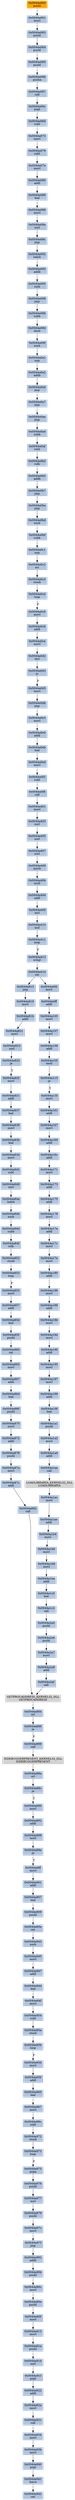 strict digraph G {
	graph [bgcolor=transparent,
		name=G
	];
	node [color=lightsteelblue,
		fillcolor=lightsteelblue,
		shape=rectangle,
		style=filled
	];
	"0x0044a84f"	[label="0x0044a84f
rolb"];
	"0x0044a852"	[label="0x0044a852
stosb"];
	"0x0044a84f" -> "0x0044a852"	[color="#000000"];
	"0x0044a942"	[label="0x0044a942
ret"];
	"0x0044a0d3"	[label="0x0044a0d3
js"];
	"0x0044a0d5"	[label="0x0044a0d5
movl"];
	"0x0044a0d3" -> "0x0044a0d5"	[color="#000000",
		label=F];
	"0x0044a2a6"	[label="0x0044a2a6
pushl"];
	"0x0044a2a7"	[label="0x0044a2a7
movl"];
	"0x0044a2a6" -> "0x0044a2a7"	[color="#000000"];
	"0x0044a979"	[label="0x0044a979
pushl"];
	"0x0044a97c"	[label="0x0044a97c
movl"];
	"0x0044a979" -> "0x0044a97c"	[color="#000000"];
	"0x0044a90f"	[label="0x0044a90f
movl"];
	"0x0044a913"	[label="0x0044a913
movl"];
	"0x0044a90f" -> "0x0044a913"	[color="#000000"];
	"0x0044a186"	[label="0x0044a186
movl"];
	"0x0044a188"	[label="0x0044a188
addl"];
	"0x0044a186" -> "0x0044a188"	[color="#000000"];
	"0x0044a83b"	[label="0x0044a83b
leal"];
	"0x0044a83d"	[label="0x0044a83d
movl"];
	"0x0044a83b" -> "0x0044a83d"	[color="#000000"];
	"0x0044a08a"	[label="0x0044a08a
xorl"];
	"0x0044a08c"	[label="0x0044a08c
jmp"];
	"0x0044a08a" -> "0x0044a08c"	[color="#000000"];
	"0x0044a1a1"	[label="0x0044a1a1
pushl"];
	"0x0044a1a2"	[label="0x0044a1a2
movl"];
	"0x0044a1a1" -> "0x0044a1a2"	[color="#000000"];
	"0x0044a819"	[label="0x0044a819
movl"];
	"0x0044a81b"	[label="0x0044a81b
addl"];
	"0x0044a819" -> "0x0044a81b"	[color="#000000"];
	"0x0044a0c3"	[label="0x0044a0c3
stosb"];
	"0x0044a0c4"	[label="0x0044a0c4
loop"];
	"0x0044a0c3" -> "0x0044a0c4"	[color="#000000"];
	"0x0044a073"	[label="0x0044a073
movl"];
	"0x0044a078"	[label="0x0044a078
subl"];
	"0x0044a073" -> "0x0044a078"	[color="#000000"];
	"0x0044a857"	[label="0x0044a857
addl"];
	"0x0044a85d"	[label="0x0044a85d
leal"];
	"0x0044a857" -> "0x0044a85d"	[color="#000000"];
	"0x0044a886"	[label="0x0044a886
je"];
	"0x0044a888"	[label="0x0044a888
call"];
	"0x0044a886" -> "0x0044a888"	[color="#000000",
		label=F];
	"0x0044a2a9"	[label="0x0044a2a9
addl"];
	"0x0044a2af"	[label="0x0044a2af
call"];
	"0x0044a2a9" -> "0x0044a2af"	[color="#000000"];
	"0x0044a890"	[label="0x0044a890
movl"];
	"0x0044a892"	[label="0x0044a892
addl"];
	"0x0044a890" -> "0x0044a892"	[color="#000000"];
	"0x0044a86d"	[label="0x0044a86d
leal"];
	"0x0044a86f"	[label="0x0044a86f
pushl"];
	"0x0044a86d" -> "0x0044a86f"	[color="#000000"];
	"0x0044a1b4"	[label="0x0044a1b4
movl"];
	"0x0044a1b6"	[label="0x0044a1b6
movl"];
	"0x0044a1b4" -> "0x0044a1b6"	[color="#000000"];
	"0x0044a2a7" -> "0x0044a2a9"	[color="#000000"];
	"0x0044a1b8"	[label="0x0044a1b8
movl"];
	"0x0044a1b6" -> "0x0044a1b8"	[color="#000000"];
	"0x0044a063"	[label="0x0044a063
pushl"];
	"0x0044a064"	[label="0x0044a064
pushl"];
	"0x0044a063" -> "0x0044a064"	[color="#000000"];
	"0x0044a0f2"	[label="0x0044a0f2
subl"];
	"0x0044a0f8"	[label="0x0044a0f8
call"];
	"0x0044a0f2" -> "0x0044a0f8"	[color="#000000"];
	"0x0044a405"	[label="0x0044a405
xorl"];
	"0x0044a407"	[label="0x0044a407
xorl"];
	"0x0044a405" -> "0x0044a407"	[color="#000000"];
	"0x0044a95f"	[label="0x0044a95f
addl"];
	"0x0044a965"	[label="0x0044a965
leal"];
	"0x0044a95f" -> "0x0044a965"	[color="#000000"];
	"0x0044a1c2"	[label="0x0044a1c2
call"];
	"0x0044a2a5"	[label="0x0044a2a5
pushl"];
	"0x0044a1c2" -> "0x0044a2a5"	[color="#000000"];
	"0x0044a098"	[label="0x0044a098
jmp"];
	"0x0044a09b"	[label="0x0044a09b
subb"];
	"0x0044a098" -> "0x0044a09b"	[color="#000000"];
	"0x0044a8ff"	[label="0x0044a8ff
movl"];
	"0x0044a901"	[label="0x0044a901
addl"];
	"0x0044a8ff" -> "0x0044a901"	[color="#000000"];
	"0x0044a972"	[label="0x0044a972
stosb"];
	"0x0044a973"	[label="0x0044a973
loop"];
	"0x0044a972" -> "0x0044a973"	[color="#000000"];
	"0x0044a967"	[label="0x0044a967
movl"];
	"0x0044a96c"	[label="0x0044a96c
subl"];
	"0x0044a967" -> "0x0044a96c"	[color="#000000"];
	"0x0044a870"	[label="0x0044a870
movl"];
	"0x0044a86f" -> "0x0044a870"	[color="#000000"];
	"0x0044a0bf"	[label="0x0044a0bf
subb"];
	"0x0044a0c1"	[label="0x0044a0c1
nop"];
	"0x0044a0bf" -> "0x0044a0c1"	[color="#000000"];
	"0x0044a823"	[label="0x0044a823
xorl"];
	"0x0044a825"	[label="0x0044a825
je"];
	"0x0044a823" -> "0x0044a825"	[color="#000000"];
	"0x0044a91a"	[label="0x0044a91a
pushl"];
	"0x0044a91d"	[label="0x0044a91d
xorl"];
	"0x0044a91a" -> "0x0044a91d"	[color="#000000"];
	"0x0044a848"	[label="0x0044a848
xorl"];
	"0x0044a84a"	[label="0x0044a84a
lodsb"];
	"0x0044a848" -> "0x0044a84a"	[color="#000000"];
	"0x0044a941"	[label="0x0044a941
leave"];
	"0x0044a941" -> "0x0044a942"	[color="#000000"];
	"0x0044a07e"	[label="0x0044a07e
movl"];
	"0x0044a080"	[label="0x0044a080
addl"];
	"0x0044a07e" -> "0x0044a080"	[color="#000000"];
	"0x0044a85f"	[label="0x0044a85f
pushl"];
	"0x0044a85d" -> "0x0044a85f"	[color="#000000"];
	"0x0044a0ed"	[label="0x0044a0ed
movl"];
	"0x0044a0ed" -> "0x0044a0f2"	[color="#000000"];
	"0x0044a09d"	[label="0x0044a09d
decb"];
	"0x0044a09f"	[label="0x0044a09f
xorb"];
	"0x0044a09d" -> "0x0044a09f"	[color="#000000"];
	"0x0044a1ba"	[label="0x0044a1ba
addl"];
	"0x0044a1b8" -> "0x0044a1ba"	[color="#000000"];
	"0x0044a940"	[label="0x0044a940
popl"];
	"0x0044a940" -> "0x0044a941"	[color="#000000"];
	LOADLIBRARYA_KERNEL32_DLL	[color=lightgrey,
		fillcolor=lightgrey,
		label="LOADLIBRARYA_KERNEL32_DLL
LOADLIBRARYA"];
	"0x0044a1ac"	[label="0x0044a1ac
movl"];
	LOADLIBRARYA_KERNEL32_DLL -> "0x0044a1ac"	[color="#000000"];
	"0x0044a1a4"	[label="0x0044a1a4
addl"];
	"0x0044a1a2" -> "0x0044a1a4"	[color="#000000"];
	"0x0044a821"	[label="0x0044a821
movl"];
	"0x0044a821" -> "0x0044a823"	[color="#000000"];
	"0x0044a909"	[label="0x0044a909
pushl"];
	"0x0044a90a"	[label="0x0044a90a
ret"];
	"0x0044a909" -> "0x0044a90a"	[color="#000000"];
	"0x0044a413"	[label="0x0044a413
xchgl"];
	"0x0044a414"	[label="0x0044a414
ret"];
	"0x0044a413" -> "0x0044a414"	[color="#000000"];
	"0x0044a066"	[label="0x0044a066
pusha"];
	"0x0044a067"	[label="0x0044a067
call"];
	"0x0044a066" -> "0x0044a067"	[color="#000000"];
	"0x0044a867"	[label="0x0044a867
addl"];
	"0x0044a867" -> "0x0044a86d"	[color="#000000"];
	"0x0044a0eb"	[label="0x0044a0eb
leal"];
	"0x0044a0eb" -> "0x0044a0ed"	[color="#000000"];
	"0x0044a89e"	[label="0x0044a89e
je"];
	"0x0044a89e" -> "0x0044a8ff"	[color="#000000",
		label=T];
	"0x0044a95b"	[label="0x0044a95b
loop"];
	"0x0044a95d"	[label="0x0044a95d
movl"];
	"0x0044a95b" -> "0x0044a95d"	[color="#000000",
		label=F];
	"0x0044a0c8"	[label="0x0044a0c8
addl"];
	"0x0044a0ce"	[label="0x0044a0ce
movl"];
	"0x0044a0c8" -> "0x0044a0ce"	[color="#000000"];
	"0x0044a934"	[label="0x0044a934
movl"];
	"0x0044a93b"	[label="0x0044a93b
movl"];
	"0x0044a934" -> "0x0044a93b"	[color="#000000"];
	"0x0044a0e5"	[label="0x0044a0e5
addl"];
	"0x0044a0e5" -> "0x0044a0eb"	[color="#000000"];
	"0x0044a865"	[label="0x0044a865
movl"];
	"0x0044a865" -> "0x0044a867"	[color="#000000"];
	"0x0044a1c0"	[label="0x0044a1c0
leal"];
	"0x0044a1c0" -> "0x0044a1c2"	[color="#000000"];
	"0x0044a84d"	[label="0x0044a84d
subb"];
	"0x0044a84d" -> "0x0044a84f"	[color="#000000"];
	"0x0044a976"	[label="0x0044a976
pushl"];
	"0x0044a977"	[label="0x0044a977
xorl"];
	"0x0044a976" -> "0x0044a977"	[color="#000000"];
	"0x0044a898"	[label="0x0044a898
testl"];
	"0x0044a898" -> "0x0044a89e"	[color="#000000"];
	"0x0044a839"	[label="0x0044a839
movl"];
	"0x0044a839" -> "0x0044a83b"	[color="#000000"];
	"0x0044a907"	[label="0x0044a907
leal"];
	"0x0044a907" -> "0x0044a909"	[color="#000000"];
	"0x0044a0af"	[label="0x0044a0af
rorb"];
	"0x0044a0b2"	[label="0x0044a0b2
rolb"];
	"0x0044a0af" -> "0x0044a0b2"	[color="#000000"];
	"0x0044a16c"	[label="0x0044a16c
addl"];
	"0x0044a171"	[label="0x0044a171
movl"];
	"0x0044a16c" -> "0x0044a171"	[color="#000000"];
	"0x0044a878"	[label="0x0044a878
pushl"];
	"0x0044a87a"	[label="0x0044a87a
movl"];
	"0x0044a878" -> "0x0044a87a"	[color="#000000"];
	"0x0044a901" -> "0x0044a907"	[color="#000000"];
	"0x0044a84b"	[label="0x0044a84b
xorb"];
	"0x0044a84a" -> "0x0044a84b"	[color="#000000"];
	ISDEBUGGERPRESENT_KERNEL32_DLL	[color=lightgrey,
		fillcolor=lightgrey,
		label="ISDEBUGGERPRESENT_KERNEL32_DLL
ISDEBUGGERPRESENT"];
	"0x0044a88a"	[label="0x0044a88a
orl"];
	ISDEBUGGERPRESENT_KERNEL32_DLL -> "0x0044a88a"	[color="#000000"];
	"0x0044a982"	[label="0x0044a982
addb"];
	"0x0044a90b"	[label="0x0044a90b
pushl"];
	"0x0044a982" -> "0x0044a90b"	[color="#000000"];
	"0x0044a065"	[label="0x0044a065
pushl"];
	"0x0044a065" -> "0x0044a066"	[color="#000000"];
	"0x0044a0a1"	[label="0x0044a0a1
nop"];
	"0x0044a0a2"	[label="0x0044a0a2
addb"];
	"0x0044a0a1" -> "0x0044a0a2"	[color="#000000"];
	"0x0044a93b" -> "0x0044a940"	[color="#000000"];
	"0x0044a0aa"	[label="0x0044a0aa
jmp"];
	"0x0044a0ad"	[label="0x0044a0ad
subb"];
	"0x0044a0aa" -> "0x0044a0ad"	[color="#000000"];
	"0x0044a0a4"	[label="0x0044a0a4
jmp"];
	"0x0044a0a7"	[label="0x0044a0a7
jmp"];
	"0x0044a0a4" -> "0x0044a0a7"	[color="#000000"];
	"0x0044a173"	[label="0x0044a173
addl"];
	"0x0044a175"	[label="0x0044a175
addl"];
	"0x0044a173" -> "0x0044a175"	[color="#000000"];
	"0x0044a17c"	[label="0x0044a17c
movl"];
	"0x0044a17e"	[label="0x0044a17e
movl"];
	"0x0044a17c" -> "0x0044a17e"	[color="#000000"];
	"0x0044a943"	[label="0x0044a943
xorb"];
	"0x0044a90a" -> "0x0044a943"	[color="#000000"];
	"0x0044a15f"	[label="0x0044a15f
movl"];
	"0x0044a161"	[label="0x0044a161
addl"];
	"0x0044a15f" -> "0x0044a161"	[color="#000000"];
	"0x0044a0ad" -> "0x0044a0af"	[color="#000000"];
	"0x0044a94d"	[label="0x0044a94d
leal"];
	"0x0044a94f"	[label="0x0044a94f
movl"];
	"0x0044a94d" -> "0x0044a94f"	[color="#000000"];
	"0x0044a96c" -> "0x0044a972"	[color="#000000"];
	"0x0044a0c2"	[label="0x0044a0c2
stc"];
	"0x0044a0c1" -> "0x0044a0c2"	[color="#000000"];
	"0x0044a0c6"	[label="0x0044a0c6
movl"];
	"0x0044a0c4" -> "0x0044a0c6"	[color="#000000",
		label=F];
	"0x0044a853"	[label="0x0044a853
loop"];
	"0x0044a855"	[label="0x0044a855
movl"];
	"0x0044a853" -> "0x0044a855"	[color="#000000",
		label=F];
	"0x0044a401"	[label="0x0044a401
movl"];
	"0x0044a0f8" -> "0x0044a401"	[color="#000000"];
	"0x0044a409"	[label="0x0044a409
movb"];
	"0x0044a407" -> "0x0044a409"	[color="#000000"];
	"0x0044a115"	[label="0x0044a115
je"];
	"0x0044a115" -> "0x0044a15f"	[color="#000000",
		label=T];
	"0x0044a411"	[label="0x0044a411
loop"];
	"0x0044a411" -> "0x0044a413"	[color="#000000",
		label=F];
	"0x0044a0d2"	[label="0x0044a0d2
incl"];
	"0x0044a0d2" -> "0x0044a0d3"	[color="#000000"];
	"0x0044a945"	[label="0x0044a945
movl"];
	"0x0044a943" -> "0x0044a945"	[color="#000000"];
	"0x0044a0ba"	[label="0x0044a0ba
jmp"];
	"0x0044a0bd"	[label="0x0044a0bd
xorb"];
	"0x0044a0ba" -> "0x0044a0bd"	[color="#000000"];
	"0x0044a19f"	[label="0x0044a19f
leal"];
	"0x0044a19f" -> "0x0044a1a1"	[color="#000000"];
	"0x0044a922"	[label="0x0044a922
addl"];
	"0x0044a92a"	[label="0x0044a92a
movl"];
	"0x0044a922" -> "0x0044a92a"	[color="#000000"];
	"0x0044a09f" -> "0x0044a0a1"	[color="#000000"];
	"0x0044a061"	[label="0x0044a061
movl"];
	"0x0044a061" -> "0x0044a063"	[color="#000000"];
	"0x0044a95d" -> "0x0044a95f"	[color="#000000"];
	GETPROCADDRESS_KERNEL32_DLL	[color=lightgrey,
		fillcolor=lightgrey,
		label="GETPROCADDRESS_KERNEL32_DLL
GETPROCADDRESS"];
	"0x0044a2af" -> GETPROCADDRESS_KERNEL32_DLL	[color="#000000"];
	"0x0044a913" -> "0x0044a91a"	[color="#000000"];
	"0x0044a18b"	[label="0x0044a18b
movl"];
	"0x0044a188" -> "0x0044a18b"	[color="#000000"];
	"0x0044a17a"	[label="0x0044a17a
addl"];
	"0x0044a17a" -> "0x0044a17c"	[color="#000000"];
	"0x0044a40b"	[label="0x0044a40b
mull"];
	"0x0044a40d"	[label="0x0044a40d
addl"];
	"0x0044a40b" -> "0x0044a40d"	[color="#000000"];
	"0x0044a97f"	[label="0x0044a97f
jmp"];
	"0x0044a97f" -> "0x0044a982"	[color="#000000"];
	"0x0044a09b" -> "0x0044a09d"	[color="#000000"];
	"0x0044a167"	[label="0x0044a167
movl"];
	"0x0044a161" -> "0x0044a167"	[color="#000000"];
	"0x0044a18d"	[label="0x0044a18d
movl"];
	"0x0044a18b" -> "0x0044a18d"	[color="#000000"];
	"0x0044a40f"	[label="0x0044a40f
incl"];
	"0x0044a40d" -> "0x0044a40f"	[color="#000000"];
	"0x0044a078" -> "0x0044a07e"	[color="#000000"];
	"0x0044a837"	[label="0x0044a837
leal"];
	"0x0044a837" -> "0x0044a839"	[color="#000000"];
	"0x0044a82f"	[label="0x0044a82f
movl"];
	"0x0044a831"	[label="0x0044a831
addl"];
	"0x0044a82f" -> "0x0044a831"	[color="#000000"];
	"0x0044a884"	[label="0x0044a884
orl"];
	"0x0044a884" -> "0x0044a886"	[color="#000000"];
	"0x0044a87c"	[label="0x0044a87c
addl"];
	"0x0044a882"	[label="0x0044a882
call"];
	"0x0044a87c" -> "0x0044a882"	[color="#000000"];
	"0x0044a0db"	[label="0x0044a0db
jmp"];
	"0x0044a0d5" -> "0x0044a0db"	[color="#000000"];
	"0x0044a105"	[label="0x0044a105
movl"];
	"0x0044a107"	[label="0x0044a107
movl"];
	"0x0044a105" -> "0x0044a107"	[color="#000000"];
	"0x0044a086"	[label="0x0044a086
leal"];
	"0x0044a080" -> "0x0044a086"	[color="#000000"];
	"0x0044a092"	[label="0x0044a092
lodsb"];
	"0x0044a08c" -> "0x0044a092"	[color="#000000"];
	"0x0044a2a5" -> "0x0044a2a6"	[color="#000000"];
	"0x0044a831" -> "0x0044a837"	[color="#000000"];
	"0x0044a892" -> "0x0044a898"	[color="#000000"];
	"0x0044a975"	[label="0x0044a975
popa"];
	"0x0044a973" -> "0x0044a975"	[color="#000000",
		label=F];
	"0x0044a90c"	[label="0x0044a90c
movl"];
	"0x0044a90b" -> "0x0044a90c"	[color="#000000"];
	"0x0044a18f"	[label="0x0044a18f
addl"];
	"0x0044a195"	[label="0x0044a195
movl"];
	"0x0044a18f" -> "0x0044a195"	[color="#000000"];
	"0x0044a872"	[label="0x0044a872
addl"];
	"0x0044a870" -> "0x0044a872"	[color="#000000"];
	"0x0044a882" -> GETPROCADDRESS_KERNEL32_DLL	[color="#000000"];
	"0x0044a109"	[label="0x0044a109
addl"];
	"0x0044a107" -> "0x0044a109"	[color="#000000"];
	"0x0044a975" -> "0x0044a976"	[color="#000000"];
	"0x0044a815"	[label="0x0044a815
jmp"];
	"0x0044a414" -> "0x0044a815"	[color="#000000"];
	"0x0044a0fd"	[label="0x0044a0fd
movl"];
	"0x0044a414" -> "0x0044a0fd"	[color="#000000"];
	"0x0044a180"	[label="0x0044a180
addl"];
	"0x0044a180" -> "0x0044a186"	[color="#000000"];
	"0x0044a852" -> "0x0044a853"	[color="#000000"];
	"0x0044a0a2" -> "0x0044a0a4"	[color="#000000"];
	"0x0044a169"	[label="0x0044a169
addl"];
	"0x0044a167" -> "0x0044a169"	[color="#000000"];
	"0x0044a088"	[label="0x0044a088
movl"];
	"0x0044a088" -> "0x0044a08a"	[color="#000000"];
	"0x0044a947"	[label="0x0044a947
addl"];
	"0x0044a945" -> "0x0044a947"	[color="#000000"];
	"0x0044a88c"	[label="0x0044a88c
je"];
	"0x0044a88c" -> "0x0044a890"	[color="#000000",
		label=T];
	"0x0044a91f"	[label="0x0044a91f
popl"];
	"0x0044a91d" -> "0x0044a91f"	[color="#000000"];
	"0x0044a0b5"	[label="0x0044a0b5
addb"];
	"0x0044a0b2" -> "0x0044a0b5"	[color="#000000"];
	"0x0044a093"	[label="0x0044a093
addb"];
	"0x0044a095"	[label="0x0044a095
rorb"];
	"0x0044a093" -> "0x0044a095"	[color="#000000"];
	"0x0044a169" -> "0x0044a16c"	[color="#000000"];
	"0x0044a06c"	[label="0x0044a06c
popl"];
	"0x0044a06d"	[label="0x0044a06d
subl"];
	"0x0044a06c" -> "0x0044a06d"	[color="#000000"];
	"0x0044a0c6" -> "0x0044a0c8"	[color="#000000"];
	"0x0044a178"	[label="0x0044a178
movl"];
	"0x0044a175" -> "0x0044a178"	[color="#000000"];
	"0x0044a954"	[label="0x0044a954
subl"];
	"0x0044a94f" -> "0x0044a954"	[color="#000000"];
	"0x0044a91f" -> "0x0044a922"	[color="#000000"];
	"0x0044a178" -> "0x0044a17a"	[color="#000000"];
	"0x0044a0e3"	[label="0x0044a0e3
movl"];
	"0x0044a0db" -> "0x0044a0e3"	[color="#000000"];
	GETPROCADDRESS_KERNEL32_DLL -> "0x0044a884"	[color="#000000"];
	"0x0044a403"	[label="0x0044a403
xorl"];
	"0x0044a401" -> "0x0044a403"	[color="#000000"];
	"0x0044a060"	[color=lightgrey,
		fillcolor=orange,
		label="0x0044a060
pushl"];
	"0x0044a060" -> "0x0044a061"	[color="#000000"];
	"0x0044a95a"	[label="0x0044a95a
stosb"];
	"0x0044a95a" -> "0x0044a95b"	[color="#000000"];
	"0x0044a1aa"	[label="0x0044a1aa
call"];
	"0x0044a1a4" -> "0x0044a1aa"	[color="#000000"];
	"0x0044a067" -> "0x0044a06c"	[color="#000000"];
	"0x0044a0c2" -> "0x0044a0c3"	[color="#000000"];
	"0x0044a1ae"	[label="0x0044a1ae
addl"];
	"0x0044a1ae" -> "0x0044a1b4"	[color="#000000"];
	"0x0044a197"	[label="0x0044a197
movl"];
	"0x0044a199"	[label="0x0044a199
addl"];
	"0x0044a197" -> "0x0044a199"	[color="#000000"];
	"0x0044a409" -> "0x0044a40b"	[color="#000000"];
	"0x0044a0b7"	[label="0x0044a0b7
jmp"];
	"0x0044a0b7" -> "0x0044a0ba"	[color="#000000"];
	"0x0044a0bd" -> "0x0044a0bf"	[color="#000000"];
	"0x0044a860"	[label="0x0044a860
ret"];
	"0x0044a860" -> "0x0044a865"	[color="#000000"];
	"0x0044a81b" -> "0x0044a821"	[color="#000000"];
	"0x0044a954" -> "0x0044a95a"	[color="#000000"];
	"0x0044a403" -> "0x0044a405"	[color="#000000"];
	"0x0044a815" -> "0x0044a819"	[color="#000000"];
	"0x0044a199" -> "0x0044a19f"	[color="#000000"];
	"0x0044a0ff"	[label="0x0044a0ff
addl"];
	"0x0044a0ff" -> "0x0044a105"	[color="#000000"];
	"0x0044a0fd" -> "0x0044a0ff"	[color="#000000"];
	"0x0044a17e" -> "0x0044a180"	[color="#000000"];
	"0x0044a90e"	[label="0x0044a90e
pushl"];
	"0x0044a90c" -> "0x0044a90e"	[color="#000000"];
	"0x0044a0a7" -> "0x0044a0aa"	[color="#000000"];
	"0x0044a18d" -> "0x0044a18f"	[color="#000000"];
	"0x0044a84b" -> "0x0044a84d"	[color="#000000"];
	"0x0044a872" -> "0x0044a878"	[color="#000000"];
	"0x0044a977" -> "0x0044a979"	[color="#000000"];
	"0x0044a825" -> "0x0044a82f"	[color="#000000",
		label=T];
	"0x0044a87a" -> "0x0044a87c"	[color="#000000"];
	"0x0044a947" -> "0x0044a94d"	[color="#000000"];
	"0x0044a410"	[label="0x0044a410
incl"];
	"0x0044a410" -> "0x0044a411"	[color="#000000"];
	"0x0044a85f" -> "0x0044a860"	[color="#000000"];
	"0x0044a1aa" -> LOADLIBRARYA_KERNEL32_DLL	[color="#000000"];
	"0x0044a931"	[label="0x0044a931
roll"];
	"0x0044a92a" -> "0x0044a931"	[color="#000000"];
	"0x0044a10f"	[label="0x0044a10f
testl"];
	"0x0044a10f" -> "0x0044a115"	[color="#000000"];
	"0x0044a0e3" -> "0x0044a0e5"	[color="#000000"];
	"0x0044a092" -> "0x0044a093"	[color="#000000"];
	"0x0044a0ce" -> "0x0044a0d2"	[color="#000000"];
	"0x0044a0b5" -> "0x0044a0b7"	[color="#000000"];
	"0x0044a095" -> "0x0044a098"	[color="#000000"];
	"0x0044a90e" -> "0x0044a90f"	[color="#000000"];
	"0x0044a086" -> "0x0044a088"	[color="#000000"];
	"0x0044a064" -> "0x0044a065"	[color="#000000"];
	"0x0044a855" -> "0x0044a857"	[color="#000000"];
	"0x0044a842"	[label="0x0044a842
subl"];
	"0x0044a842" -> "0x0044a848"	[color="#000000"];
	"0x0044a83d" -> "0x0044a842"	[color="#000000"];
	"0x0044a888" -> ISDEBUGGERPRESENT_KERNEL32_DLL	[color="#000000"];
	"0x0044a88a" -> "0x0044a88c"	[color="#000000"];
	"0x0044a1ba" -> "0x0044a1c0"	[color="#000000"];
	"0x0044a40f" -> "0x0044a410"	[color="#000000"];
	"0x0044a931" -> "0x0044a934"	[color="#000000"];
	"0x0044a171" -> "0x0044a173"	[color="#000000"];
	"0x0044a965" -> "0x0044a967"	[color="#000000"];
	"0x0044a06d" -> "0x0044a073"	[color="#000000"];
	"0x0044a109" -> "0x0044a10f"	[color="#000000"];
	"0x0044a97c" -> "0x0044a97f"	[color="#000000"];
	"0x0044a1ac" -> "0x0044a1ae"	[color="#000000"];
	"0x0044a195" -> "0x0044a197"	[color="#000000"];
}
